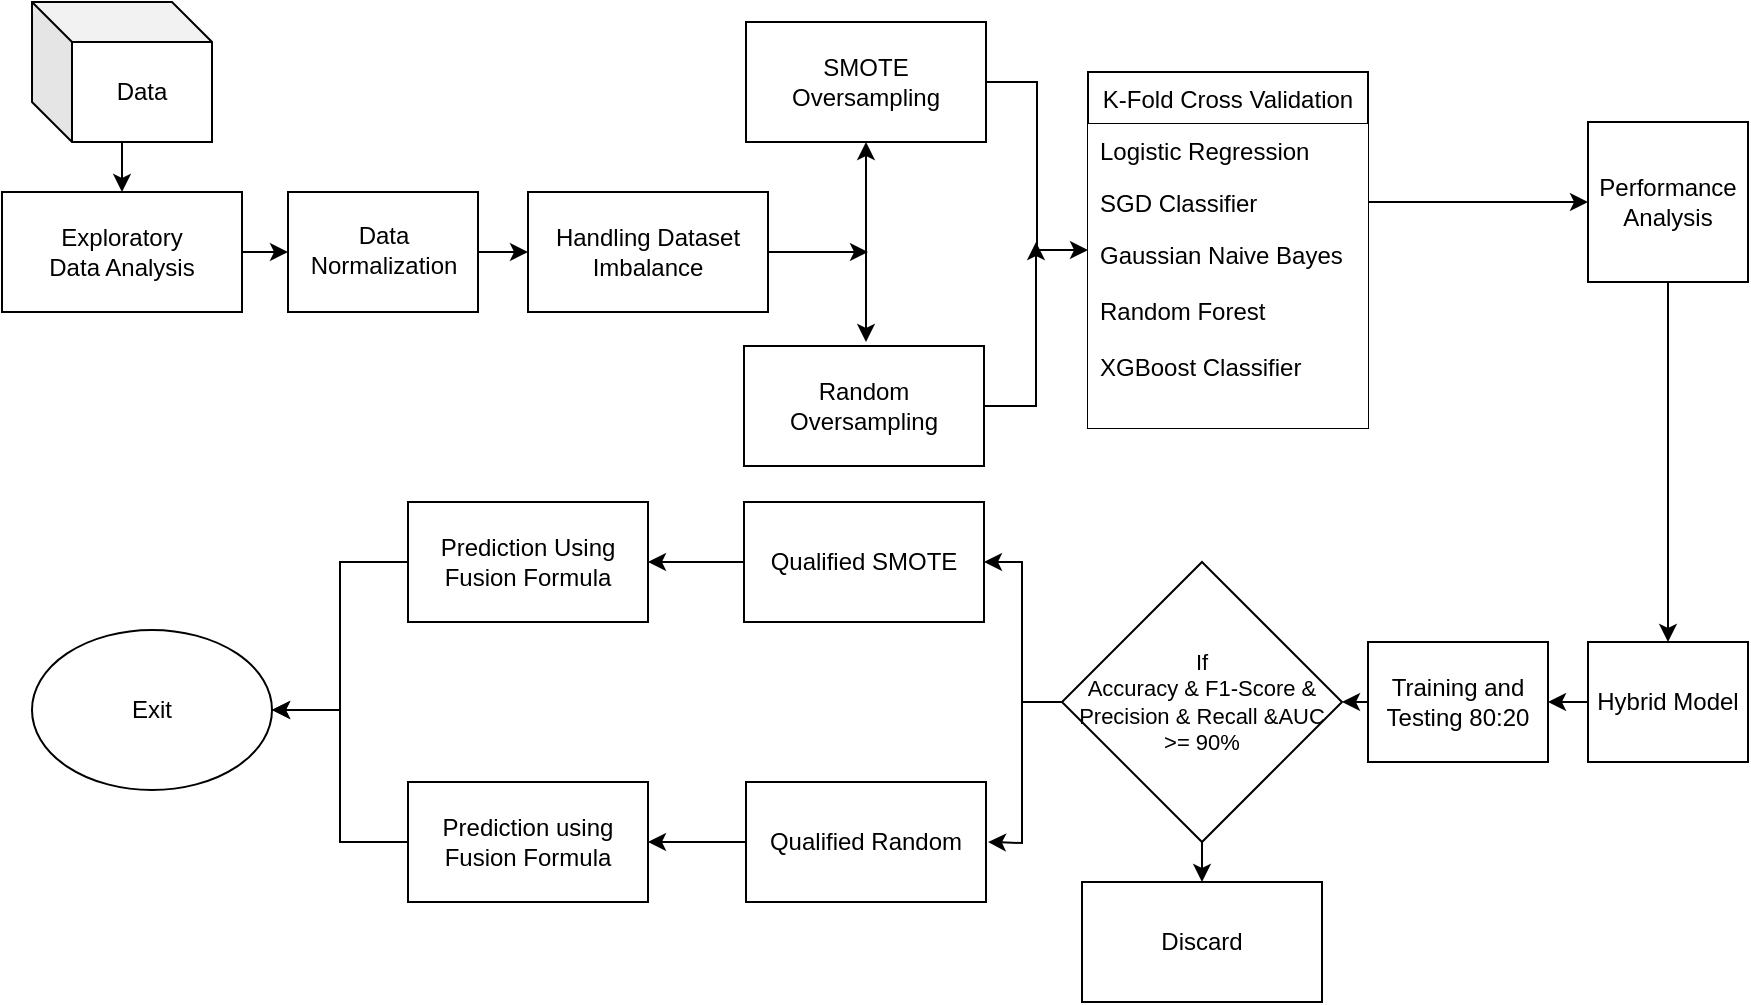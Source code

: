 <mxfile version="14.7.7" type="github">
  <diagram id="Xd7sYLWV2PVqRHPlahSe" name="Page-1">
    <mxGraphModel dx="946" dy="646" grid="1" gridSize="10" guides="1" tooltips="1" connect="1" arrows="1" fold="1" page="1" pageScale="1" pageWidth="850" pageHeight="1100" math="0" shadow="0">
      <root>
        <mxCell id="0" />
        <mxCell id="1" parent="0" />
        <mxCell id="1drK9k2tqe_FkUfN1002-5" style="edgeStyle=orthogonalEdgeStyle;rounded=0;orthogonalLoop=1;jettySize=auto;html=1;entryX=0.5;entryY=0;entryDx=0;entryDy=0;" edge="1" parent="1" source="BIiXuPEVWdWX9yVx2fpi-1" target="BIiXuPEVWdWX9yVx2fpi-4">
          <mxGeometry relative="1" as="geometry" />
        </mxCell>
        <mxCell id="BIiXuPEVWdWX9yVx2fpi-1" value="Data" style="shape=cube;whiteSpace=wrap;html=1;boundedLbl=1;backgroundOutline=1;darkOpacity=0.05;darkOpacity2=0.1;fontFamily=Helvetica;" parent="1" vertex="1">
          <mxGeometry x="62" y="140" width="90" height="70" as="geometry" />
        </mxCell>
        <mxCell id="BIiXuPEVWdWX9yVx2fpi-3" value="Data" style="text;html=1;strokeColor=none;fillColor=none;align=center;verticalAlign=middle;whiteSpace=wrap;rounded=0;fontFamily=Helvetica;" parent="1" vertex="1">
          <mxGeometry x="46" y="261" width="40" height="30" as="geometry" />
        </mxCell>
        <mxCell id="BIiXuPEVWdWX9yVx2fpi-10" value="" style="edgeStyle=orthogonalEdgeStyle;rounded=0;orthogonalLoop=1;jettySize=auto;html=1;fontFamily=Helvetica;entryX=0;entryY=0.5;entryDx=0;entryDy=0;" parent="1" source="BIiXuPEVWdWX9yVx2fpi-4" target="BIiXuPEVWdWX9yVx2fpi-7" edge="1">
          <mxGeometry relative="1" as="geometry" />
        </mxCell>
        <mxCell id="BIiXuPEVWdWX9yVx2fpi-4" value="" style="rounded=0;whiteSpace=wrap;html=1;fontFamily=Helvetica;" parent="1" vertex="1">
          <mxGeometry x="47" y="235" width="120" height="60" as="geometry" />
        </mxCell>
        <mxCell id="BIiXuPEVWdWX9yVx2fpi-5" value="Exploratory Data Analysis" style="text;html=1;strokeColor=none;fillColor=none;align=center;verticalAlign=middle;whiteSpace=wrap;rounded=0;fontFamily=Helvetica;" parent="1" vertex="1">
          <mxGeometry x="67" y="250" width="80" height="30" as="geometry" />
        </mxCell>
        <mxCell id="1drK9k2tqe_FkUfN1002-8" style="edgeStyle=orthogonalEdgeStyle;rounded=0;orthogonalLoop=1;jettySize=auto;html=1;exitX=1;exitY=0.5;exitDx=0;exitDy=0;entryX=0;entryY=0.5;entryDx=0;entryDy=0;" edge="1" parent="1" source="BIiXuPEVWdWX9yVx2fpi-7" target="1drK9k2tqe_FkUfN1002-7">
          <mxGeometry relative="1" as="geometry" />
        </mxCell>
        <mxCell id="BIiXuPEVWdWX9yVx2fpi-7" value="" style="rounded=0;whiteSpace=wrap;html=1;fontFamily=Helvetica;" parent="1" vertex="1">
          <mxGeometry x="190" y="235" width="95" height="60" as="geometry" />
        </mxCell>
        <mxCell id="BIiXuPEVWdWX9yVx2fpi-8" value="Data Normalization" style="text;html=1;strokeColor=none;fillColor=none;align=center;verticalAlign=middle;whiteSpace=wrap;rounded=0;fontFamily=Helvetica;" parent="1" vertex="1">
          <mxGeometry x="217.5" y="254" width="40" height="20" as="geometry" />
        </mxCell>
        <mxCell id="BIiXuPEVWdWX9yVx2fpi-21" style="edgeStyle=orthogonalEdgeStyle;rounded=0;orthogonalLoop=1;jettySize=auto;html=1;exitX=1;exitY=0.5;exitDx=0;exitDy=0;entryX=0;entryY=0.5;entryDx=0;entryDy=0;fontFamily=Helvetica;" parent="1" source="BIiXuPEVWdWX9yVx2fpi-11" target="BIiXuPEVWdWX9yVx2fpi-16" edge="1">
          <mxGeometry relative="1" as="geometry" />
        </mxCell>
        <mxCell id="BIiXuPEVWdWX9yVx2fpi-11" value="SMOTE Oversampling" style="rounded=0;whiteSpace=wrap;html=1;fontFamily=Helvetica;" parent="1" vertex="1">
          <mxGeometry x="419" y="150" width="120" height="60" as="geometry" />
        </mxCell>
        <mxCell id="BIiXuPEVWdWX9yVx2fpi-22" style="edgeStyle=orthogonalEdgeStyle;rounded=0;orthogonalLoop=1;jettySize=auto;html=1;fontFamily=Helvetica;exitX=0.933;exitY=0.5;exitDx=0;exitDy=0;exitPerimeter=0;" parent="1" source="BIiXuPEVWdWX9yVx2fpi-12" edge="1">
          <mxGeometry relative="1" as="geometry">
            <mxPoint x="564" y="260" as="targetPoint" />
            <mxPoint x="540" y="342" as="sourcePoint" />
            <Array as="points">
              <mxPoint x="564" y="342" />
            </Array>
          </mxGeometry>
        </mxCell>
        <mxCell id="BIiXuPEVWdWX9yVx2fpi-12" value="Random Oversampling" style="rounded=0;whiteSpace=wrap;html=1;fontFamily=Helvetica;" parent="1" vertex="1">
          <mxGeometry x="418" y="312" width="120" height="60" as="geometry" />
        </mxCell>
        <mxCell id="BIiXuPEVWdWX9yVx2fpi-16" value="K-Fold Cross Validation" style="swimlane;fontStyle=0;childLayout=stackLayout;horizontal=1;startSize=26;horizontalStack=0;resizeParent=1;resizeParentMax=0;resizeLast=0;collapsible=1;marginBottom=0;fontFamily=Helvetica;" parent="1" vertex="1">
          <mxGeometry x="590" y="175" width="140" height="178" as="geometry">
            <mxRectangle x="580" y="200" width="160" height="26" as="alternateBounds" />
          </mxGeometry>
        </mxCell>
        <mxCell id="BIiXuPEVWdWX9yVx2fpi-17" value="Logistic Regression" style="text;align=left;verticalAlign=top;spacingLeft=4;spacingRight=4;overflow=hidden;rotatable=0;points=[[0,0.5],[1,0.5]];portConstraint=eastwest;fillColor=#ffffff;" parent="BIiXuPEVWdWX9yVx2fpi-16" vertex="1">
          <mxGeometry y="26" width="140" height="26" as="geometry" />
        </mxCell>
        <mxCell id="BIiXuPEVWdWX9yVx2fpi-18" value="SGD Classifier" style="text;align=left;verticalAlign=top;spacingLeft=4;spacingRight=4;overflow=hidden;rotatable=0;points=[[0,0.5],[1,0.5]];portConstraint=eastwest;fillColor=#ffffff;" parent="BIiXuPEVWdWX9yVx2fpi-16" vertex="1">
          <mxGeometry y="52" width="140" height="26" as="geometry" />
        </mxCell>
        <mxCell id="BIiXuPEVWdWX9yVx2fpi-19" value="Gaussian Naive Bayes&#xa;&#xa;Random Forest&#xa;&#xa;XGBoost Classifier&#xa;" style="text;align=left;verticalAlign=top;spacingLeft=4;spacingRight=4;overflow=hidden;rotatable=0;points=[[0,0.5],[1,0.5]];portConstraint=eastwest;fillColor=#ffffff;" parent="BIiXuPEVWdWX9yVx2fpi-16" vertex="1">
          <mxGeometry y="78" width="140" height="100" as="geometry" />
        </mxCell>
        <mxCell id="BIiXuPEVWdWX9yVx2fpi-26" style="edgeStyle=orthogonalEdgeStyle;rounded=0;orthogonalLoop=1;jettySize=auto;html=1;entryX=0.5;entryY=0;entryDx=0;entryDy=0;fontFamily=Helvetica;" parent="1" source="BIiXuPEVWdWX9yVx2fpi-23" target="BIiXuPEVWdWX9yVx2fpi-25" edge="1">
          <mxGeometry relative="1" as="geometry" />
        </mxCell>
        <mxCell id="BIiXuPEVWdWX9yVx2fpi-23" value="Performance Analysis" style="whiteSpace=wrap;html=1;aspect=fixed;fontFamily=Helvetica;" parent="1" vertex="1">
          <mxGeometry x="840" y="200" width="80" height="80" as="geometry" />
        </mxCell>
        <mxCell id="BIiXuPEVWdWX9yVx2fpi-24" value="" style="edgeStyle=orthogonalEdgeStyle;rounded=0;orthogonalLoop=1;jettySize=auto;html=1;fontFamily=Helvetica;" parent="1" source="BIiXuPEVWdWX9yVx2fpi-18" target="BIiXuPEVWdWX9yVx2fpi-23" edge="1">
          <mxGeometry relative="1" as="geometry" />
        </mxCell>
        <mxCell id="BIiXuPEVWdWX9yVx2fpi-30" style="edgeStyle=orthogonalEdgeStyle;rounded=0;orthogonalLoop=1;jettySize=auto;html=1;exitX=0;exitY=0.5;exitDx=0;exitDy=0;entryX=1;entryY=0.5;entryDx=0;entryDy=0;fontFamily=Helvetica;" parent="1" source="BIiXuPEVWdWX9yVx2fpi-25" target="BIiXuPEVWdWX9yVx2fpi-29" edge="1">
          <mxGeometry relative="1" as="geometry" />
        </mxCell>
        <mxCell id="BIiXuPEVWdWX9yVx2fpi-25" value="Hybrid Model" style="rounded=0;whiteSpace=wrap;html=1;fontFamily=Helvetica;" parent="1" vertex="1">
          <mxGeometry x="840" y="460" width="80" height="60" as="geometry" />
        </mxCell>
        <mxCell id="BIiXuPEVWdWX9yVx2fpi-43" style="edgeStyle=orthogonalEdgeStyle;rounded=0;orthogonalLoop=1;jettySize=auto;html=1;fontFamily=Helvetica;" parent="1" source="BIiXuPEVWdWX9yVx2fpi-27" target="BIiXuPEVWdWX9yVx2fpi-37" edge="1">
          <mxGeometry relative="1" as="geometry" />
        </mxCell>
        <mxCell id="BIiXuPEVWdWX9yVx2fpi-27" value="Qualified SMOTE" style="rounded=0;whiteSpace=wrap;html=1;fontFamily=Helvetica;" parent="1" vertex="1">
          <mxGeometry x="418" y="390" width="120" height="60" as="geometry" />
        </mxCell>
        <mxCell id="BIiXuPEVWdWX9yVx2fpi-42" style="edgeStyle=orthogonalEdgeStyle;rounded=0;orthogonalLoop=1;jettySize=auto;html=1;entryX=1;entryY=0.5;entryDx=0;entryDy=0;fontFamily=Helvetica;" parent="1" source="BIiXuPEVWdWX9yVx2fpi-28" target="BIiXuPEVWdWX9yVx2fpi-38" edge="1">
          <mxGeometry relative="1" as="geometry" />
        </mxCell>
        <mxCell id="BIiXuPEVWdWX9yVx2fpi-28" value="Qualified Random" style="rounded=0;whiteSpace=wrap;html=1;fontFamily=Helvetica;" parent="1" vertex="1">
          <mxGeometry x="419" y="530" width="120" height="60" as="geometry" />
        </mxCell>
        <mxCell id="BIiXuPEVWdWX9yVx2fpi-32" style="edgeStyle=orthogonalEdgeStyle;rounded=0;orthogonalLoop=1;jettySize=auto;html=1;exitX=0;exitY=0.5;exitDx=0;exitDy=0;entryX=1;entryY=0.5;entryDx=0;entryDy=0;fontFamily=Helvetica;" parent="1" source="BIiXuPEVWdWX9yVx2fpi-29" target="BIiXuPEVWdWX9yVx2fpi-31" edge="1">
          <mxGeometry relative="1" as="geometry" />
        </mxCell>
        <mxCell id="BIiXuPEVWdWX9yVx2fpi-29" value="Training and Testing 80:20 " style="rounded=0;whiteSpace=wrap;html=1;fontFamily=Helvetica;" parent="1" vertex="1">
          <mxGeometry x="730" y="460" width="90" height="60" as="geometry" />
        </mxCell>
        <mxCell id="BIiXuPEVWdWX9yVx2fpi-33" style="edgeStyle=orthogonalEdgeStyle;rounded=0;orthogonalLoop=1;jettySize=auto;html=1;entryX=1;entryY=0.5;entryDx=0;entryDy=0;fontFamily=Helvetica;" parent="1" source="BIiXuPEVWdWX9yVx2fpi-31" target="BIiXuPEVWdWX9yVx2fpi-27" edge="1">
          <mxGeometry relative="1" as="geometry" />
        </mxCell>
        <mxCell id="BIiXuPEVWdWX9yVx2fpi-34" style="edgeStyle=orthogonalEdgeStyle;rounded=0;orthogonalLoop=1;jettySize=auto;html=1;fontFamily=Helvetica;" parent="1" source="BIiXuPEVWdWX9yVx2fpi-31" edge="1">
          <mxGeometry relative="1" as="geometry">
            <mxPoint x="540" y="560" as="targetPoint" />
          </mxGeometry>
        </mxCell>
        <mxCell id="BIiXuPEVWdWX9yVx2fpi-36" style="edgeStyle=orthogonalEdgeStyle;rounded=0;orthogonalLoop=1;jettySize=auto;html=1;exitX=0.5;exitY=1;exitDx=0;exitDy=0;entryX=0.5;entryY=0;entryDx=0;entryDy=0;fontFamily=Helvetica;" parent="1" source="BIiXuPEVWdWX9yVx2fpi-31" target="BIiXuPEVWdWX9yVx2fpi-35" edge="1">
          <mxGeometry relative="1" as="geometry" />
        </mxCell>
        <mxCell id="BIiXuPEVWdWX9yVx2fpi-31" value="&lt;div style=&quot;font-size: 11px&quot;&gt;&lt;font style=&quot;font-size: 11px&quot;&gt;If &lt;br&gt;&lt;/font&gt;&lt;/div&gt;&lt;div style=&quot;font-size: 11px&quot;&gt;&lt;font style=&quot;font-size: 11px&quot;&gt;Accuracy &amp;amp; F1-Score &amp;amp; Precision &amp;amp; Recall &amp;amp;AUC&lt;/font&gt;&lt;/div&gt;&lt;div style=&quot;font-size: 11px&quot;&gt;&lt;font style=&quot;font-size: 11px&quot;&gt; &amp;gt;= 90%&lt;br&gt;&lt;/font&gt;&lt;/div&gt;" style="rhombus;whiteSpace=wrap;html=1;fontFamily=Helvetica;" parent="1" vertex="1">
          <mxGeometry x="577" y="420" width="140" height="140" as="geometry" />
        </mxCell>
        <mxCell id="BIiXuPEVWdWX9yVx2fpi-35" value="Discard" style="rounded=0;whiteSpace=wrap;html=1;fontFamily=Helvetica;" parent="1" vertex="1">
          <mxGeometry x="587" y="580" width="120" height="60" as="geometry" />
        </mxCell>
        <mxCell id="BIiXuPEVWdWX9yVx2fpi-40" style="edgeStyle=orthogonalEdgeStyle;rounded=0;orthogonalLoop=1;jettySize=auto;html=1;entryX=1;entryY=0.5;entryDx=0;entryDy=0;fontFamily=Helvetica;" parent="1" source="BIiXuPEVWdWX9yVx2fpi-37" target="BIiXuPEVWdWX9yVx2fpi-39" edge="1">
          <mxGeometry relative="1" as="geometry" />
        </mxCell>
        <mxCell id="BIiXuPEVWdWX9yVx2fpi-37" value="Prediction Using Fusion Formula" style="rounded=0;whiteSpace=wrap;html=1;fontFamily=Helvetica;" parent="1" vertex="1">
          <mxGeometry x="250" y="390" width="120" height="60" as="geometry" />
        </mxCell>
        <mxCell id="1drK9k2tqe_FkUfN1002-4" style="edgeStyle=orthogonalEdgeStyle;rounded=0;orthogonalLoop=1;jettySize=auto;html=1;" edge="1" parent="1" source="BIiXuPEVWdWX9yVx2fpi-38" target="BIiXuPEVWdWX9yVx2fpi-39">
          <mxGeometry relative="1" as="geometry" />
        </mxCell>
        <mxCell id="BIiXuPEVWdWX9yVx2fpi-38" value="Prediction using Fusion Formula" style="rounded=0;whiteSpace=wrap;html=1;fontFamily=Helvetica;" parent="1" vertex="1">
          <mxGeometry x="250" y="530" width="120" height="60" as="geometry" />
        </mxCell>
        <mxCell id="BIiXuPEVWdWX9yVx2fpi-39" value="Exit" style="ellipse;whiteSpace=wrap;html=1;fontFamily=Helvetica;" parent="1" vertex="1">
          <mxGeometry x="62" y="454" width="120" height="80" as="geometry" />
        </mxCell>
        <mxCell id="1drK9k2tqe_FkUfN1002-2" value="" style="endArrow=classic;startArrow=classic;html=1;entryX=0.5;entryY=1;entryDx=0;entryDy=0;" edge="1" parent="1" target="BIiXuPEVWdWX9yVx2fpi-11">
          <mxGeometry width="50" height="50" relative="1" as="geometry">
            <mxPoint x="479" y="310" as="sourcePoint" />
            <mxPoint x="510" y="370" as="targetPoint" />
          </mxGeometry>
        </mxCell>
        <mxCell id="1drK9k2tqe_FkUfN1002-9" style="edgeStyle=orthogonalEdgeStyle;rounded=0;orthogonalLoop=1;jettySize=auto;html=1;exitX=1;exitY=0.5;exitDx=0;exitDy=0;" edge="1" parent="1" source="1drK9k2tqe_FkUfN1002-7">
          <mxGeometry relative="1" as="geometry">
            <mxPoint x="480" y="265" as="targetPoint" />
          </mxGeometry>
        </mxCell>
        <mxCell id="1drK9k2tqe_FkUfN1002-7" value="Handling Dataset Imbalance" style="rounded=0;whiteSpace=wrap;html=1;fillColor=#ffffff;" vertex="1" parent="1">
          <mxGeometry x="310" y="235" width="120" height="60" as="geometry" />
        </mxCell>
      </root>
    </mxGraphModel>
  </diagram>
</mxfile>
